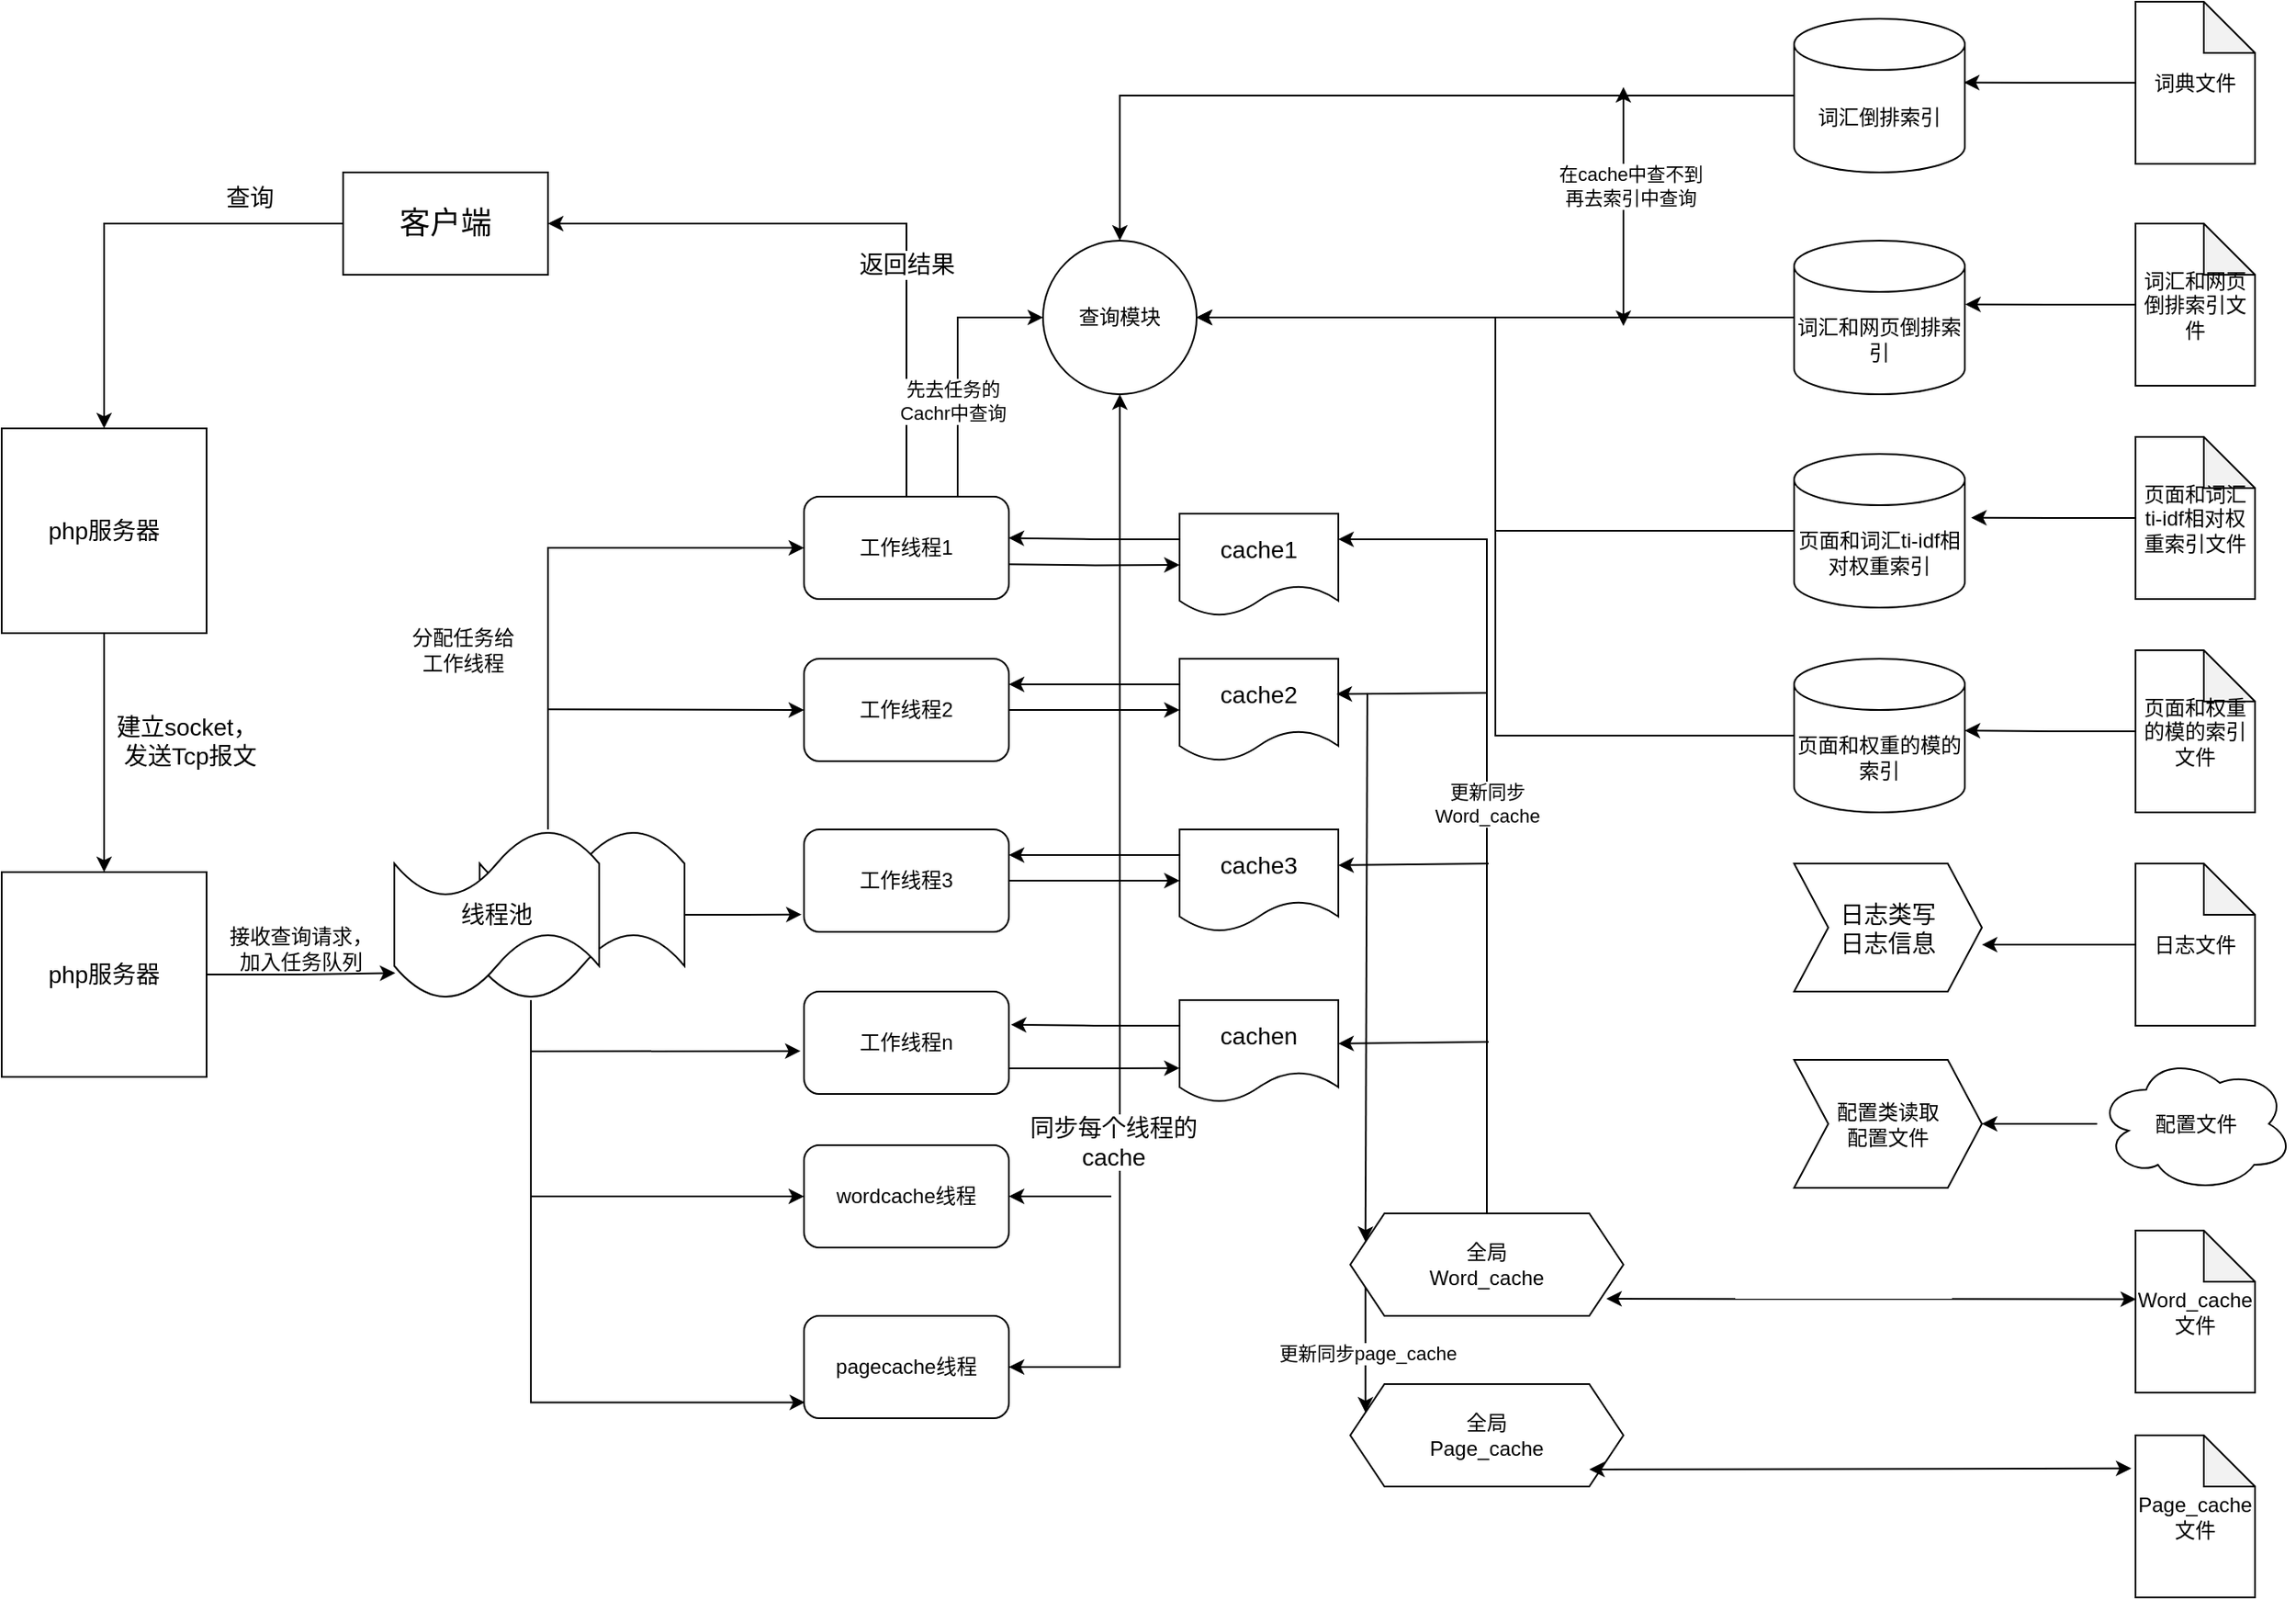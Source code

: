 <mxfile version="21.5.2" type="github">
  <diagram name="第 1 页" id="4qptP76Gj1Wyf4yaXTAh">
    <mxGraphModel dx="2177" dy="1342" grid="1" gridSize="10" guides="1" tooltips="1" connect="1" arrows="1" fold="1" page="1" pageScale="1" pageWidth="827" pageHeight="1169" math="0" shadow="0">
      <root>
        <mxCell id="0" />
        <mxCell id="1" parent="0" />
        <mxCell id="I-9dvNje_bcYElF_B9JH-3" style="edgeStyle=orthogonalEdgeStyle;rounded=0;orthogonalLoop=1;jettySize=auto;html=1;exitX=0;exitY=0.5;exitDx=0;exitDy=0;entryX=0.5;entryY=0;entryDx=0;entryDy=0;" edge="1" parent="1" source="I-9dvNje_bcYElF_B9JH-1" target="I-9dvNje_bcYElF_B9JH-2">
          <mxGeometry relative="1" as="geometry" />
        </mxCell>
        <mxCell id="I-9dvNje_bcYElF_B9JH-1" value="&lt;font style=&quot;font-size: 18px;&quot;&gt;客户端&lt;/font&gt;" style="rounded=0;whiteSpace=wrap;html=1;" vertex="1" parent="1">
          <mxGeometry x="310" y="150" width="120" height="60" as="geometry" />
        </mxCell>
        <mxCell id="I-9dvNje_bcYElF_B9JH-6" style="edgeStyle=orthogonalEdgeStyle;rounded=0;orthogonalLoop=1;jettySize=auto;html=1;exitX=0.5;exitY=1;exitDx=0;exitDy=0;entryX=0.5;entryY=0;entryDx=0;entryDy=0;" edge="1" parent="1" source="I-9dvNje_bcYElF_B9JH-2" target="I-9dvNje_bcYElF_B9JH-5">
          <mxGeometry relative="1" as="geometry" />
        </mxCell>
        <mxCell id="I-9dvNje_bcYElF_B9JH-2" value="&lt;font style=&quot;font-size: 14px;&quot;&gt;php服务器&lt;/font&gt;" style="whiteSpace=wrap;html=1;aspect=fixed;" vertex="1" parent="1">
          <mxGeometry x="110" y="300" width="120" height="120" as="geometry" />
        </mxCell>
        <mxCell id="I-9dvNje_bcYElF_B9JH-4" value="&lt;font style=&quot;font-size: 14px;&quot;&gt;查询&lt;/font&gt;" style="text;html=1;align=center;verticalAlign=middle;resizable=0;points=[];autosize=1;strokeColor=none;fillColor=none;" vertex="1" parent="1">
          <mxGeometry x="230" y="150" width="50" height="30" as="geometry" />
        </mxCell>
        <mxCell id="I-9dvNje_bcYElF_B9JH-11" style="edgeStyle=orthogonalEdgeStyle;rounded=0;orthogonalLoop=1;jettySize=auto;html=1;exitX=1;exitY=0.5;exitDx=0;exitDy=0;entryX=0.005;entryY=0.841;entryDx=0;entryDy=0;entryPerimeter=0;" edge="1" parent="1" source="I-9dvNje_bcYElF_B9JH-5" target="I-9dvNje_bcYElF_B9JH-9">
          <mxGeometry relative="1" as="geometry" />
        </mxCell>
        <mxCell id="I-9dvNje_bcYElF_B9JH-5" value="&lt;font style=&quot;font-size: 14px;&quot;&gt;php服务器&lt;/font&gt;" style="whiteSpace=wrap;html=1;aspect=fixed;" vertex="1" parent="1">
          <mxGeometry x="110" y="560" width="120" height="120" as="geometry" />
        </mxCell>
        <mxCell id="I-9dvNje_bcYElF_B9JH-7" value="&lt;font style=&quot;font-size: 14px;&quot;&gt;建立socket，&amp;nbsp;&lt;br&gt;发送Tcp报文&lt;/font&gt;" style="text;html=1;align=center;verticalAlign=middle;resizable=0;points=[];autosize=1;strokeColor=none;fillColor=none;" vertex="1" parent="1">
          <mxGeometry x="165" y="458" width="110" height="50" as="geometry" />
        </mxCell>
        <mxCell id="I-9dvNje_bcYElF_B9JH-24" style="edgeStyle=orthogonalEdgeStyle;rounded=0;orthogonalLoop=1;jettySize=auto;html=1;exitX=1;exitY=0.5;exitDx=0;exitDy=0;exitPerimeter=0;entryX=-0.012;entryY=0.831;entryDx=0;entryDy=0;entryPerimeter=0;" edge="1" parent="1" source="I-9dvNje_bcYElF_B9JH-8" target="I-9dvNje_bcYElF_B9JH-15">
          <mxGeometry relative="1" as="geometry" />
        </mxCell>
        <mxCell id="I-9dvNje_bcYElF_B9JH-27" style="edgeStyle=orthogonalEdgeStyle;rounded=0;orthogonalLoop=1;jettySize=auto;html=1;exitX=0.25;exitY=1;exitDx=0;exitDy=0;exitPerimeter=0;entryX=0.005;entryY=0.845;entryDx=0;entryDy=0;entryPerimeter=0;" edge="1" parent="1" source="I-9dvNje_bcYElF_B9JH-8" target="I-9dvNje_bcYElF_B9JH-18">
          <mxGeometry relative="1" as="geometry" />
        </mxCell>
        <mxCell id="I-9dvNje_bcYElF_B9JH-8" value="" style="shape=tape;whiteSpace=wrap;html=1;" vertex="1" parent="1">
          <mxGeometry x="390" y="535" width="120" height="100" as="geometry" />
        </mxCell>
        <mxCell id="I-9dvNje_bcYElF_B9JH-19" style="edgeStyle=orthogonalEdgeStyle;rounded=0;orthogonalLoop=1;jettySize=auto;html=1;exitX=0.75;exitY=0;exitDx=0;exitDy=0;exitPerimeter=0;entryX=0;entryY=0.5;entryDx=0;entryDy=0;" edge="1" parent="1" source="I-9dvNje_bcYElF_B9JH-9" target="I-9dvNje_bcYElF_B9JH-13">
          <mxGeometry relative="1" as="geometry">
            <Array as="points">
              <mxPoint x="430" y="370" />
            </Array>
          </mxGeometry>
        </mxCell>
        <mxCell id="I-9dvNje_bcYElF_B9JH-9" value="&lt;font style=&quot;font-size: 14px;&quot;&gt;线程池&lt;/font&gt;" style="shape=tape;whiteSpace=wrap;html=1;" vertex="1" parent="1">
          <mxGeometry x="340" y="535" width="120" height="100" as="geometry" />
        </mxCell>
        <mxCell id="I-9dvNje_bcYElF_B9JH-12" value="接收查询请求，&lt;br&gt;加入任务队列" style="text;html=1;align=center;verticalAlign=middle;resizable=0;points=[];autosize=1;strokeColor=none;fillColor=none;" vertex="1" parent="1">
          <mxGeometry x="230" y="585" width="110" height="40" as="geometry" />
        </mxCell>
        <mxCell id="I-9dvNje_bcYElF_B9JH-30" style="edgeStyle=orthogonalEdgeStyle;rounded=0;orthogonalLoop=1;jettySize=auto;html=1;exitX=0.5;exitY=0;exitDx=0;exitDy=0;entryX=1;entryY=0.5;entryDx=0;entryDy=0;" edge="1" parent="1" source="I-9dvNje_bcYElF_B9JH-13" target="I-9dvNje_bcYElF_B9JH-1">
          <mxGeometry relative="1" as="geometry" />
        </mxCell>
        <mxCell id="I-9dvNje_bcYElF_B9JH-31" value="&lt;font style=&quot;font-size: 14px;&quot;&gt;返回&lt;/font&gt;&lt;font style=&quot;font-size: 14px;&quot;&gt;结果&lt;/font&gt;" style="edgeLabel;html=1;align=center;verticalAlign=middle;resizable=0;points=[];" vertex="1" connectable="0" parent="I-9dvNje_bcYElF_B9JH-30">
          <mxGeometry x="-0.266" relative="1" as="geometry">
            <mxPoint as="offset" />
          </mxGeometry>
        </mxCell>
        <mxCell id="I-9dvNje_bcYElF_B9JH-38" style="edgeStyle=orthogonalEdgeStyle;rounded=0;orthogonalLoop=1;jettySize=auto;html=1;exitX=0.75;exitY=0;exitDx=0;exitDy=0;entryX=0;entryY=0.5;entryDx=0;entryDy=0;" edge="1" parent="1" source="I-9dvNje_bcYElF_B9JH-13" target="I-9dvNje_bcYElF_B9JH-36">
          <mxGeometry relative="1" as="geometry" />
        </mxCell>
        <mxCell id="I-9dvNje_bcYElF_B9JH-39" value="先去任务的&lt;br&gt;Cachr中查询" style="edgeLabel;html=1;align=center;verticalAlign=middle;resizable=0;points=[];" vertex="1" connectable="0" parent="I-9dvNje_bcYElF_B9JH-38">
          <mxGeometry x="-0.272" y="3" relative="1" as="geometry">
            <mxPoint as="offset" />
          </mxGeometry>
        </mxCell>
        <mxCell id="I-9dvNje_bcYElF_B9JH-40" style="edgeStyle=orthogonalEdgeStyle;rounded=0;orthogonalLoop=1;jettySize=auto;html=1;exitX=1;exitY=0.5;exitDx=0;exitDy=0;entryX=0;entryY=0.5;entryDx=0;entryDy=0;" edge="1" parent="1" target="I-9dvNje_bcYElF_B9JH-32">
          <mxGeometry relative="1" as="geometry">
            <mxPoint x="700" y="379.68" as="sourcePoint" />
            <mxPoint x="796.001" y="379.72" as="targetPoint" />
          </mxGeometry>
        </mxCell>
        <mxCell id="I-9dvNje_bcYElF_B9JH-13" value="工作线程1" style="rounded=1;whiteSpace=wrap;html=1;" vertex="1" parent="1">
          <mxGeometry x="580" y="340" width="120" height="60" as="geometry" />
        </mxCell>
        <mxCell id="I-9dvNje_bcYElF_B9JH-42" style="edgeStyle=orthogonalEdgeStyle;rounded=0;orthogonalLoop=1;jettySize=auto;html=1;exitX=1;exitY=0.5;exitDx=0;exitDy=0;entryX=0;entryY=0.5;entryDx=0;entryDy=0;" edge="1" parent="1" source="I-9dvNje_bcYElF_B9JH-14" target="I-9dvNje_bcYElF_B9JH-33">
          <mxGeometry relative="1" as="geometry" />
        </mxCell>
        <mxCell id="I-9dvNje_bcYElF_B9JH-14" value="工作线程2" style="rounded=1;whiteSpace=wrap;html=1;" vertex="1" parent="1">
          <mxGeometry x="580" y="435" width="120" height="60" as="geometry" />
        </mxCell>
        <mxCell id="I-9dvNje_bcYElF_B9JH-44" style="edgeStyle=orthogonalEdgeStyle;rounded=0;orthogonalLoop=1;jettySize=auto;html=1;exitX=1;exitY=0.5;exitDx=0;exitDy=0;entryX=0;entryY=0.5;entryDx=0;entryDy=0;" edge="1" parent="1" source="I-9dvNje_bcYElF_B9JH-15" target="I-9dvNje_bcYElF_B9JH-34">
          <mxGeometry relative="1" as="geometry" />
        </mxCell>
        <mxCell id="I-9dvNje_bcYElF_B9JH-15" value="工作线程3" style="rounded=1;whiteSpace=wrap;html=1;" vertex="1" parent="1">
          <mxGeometry x="580" y="535" width="120" height="60" as="geometry" />
        </mxCell>
        <mxCell id="I-9dvNje_bcYElF_B9JH-58" style="edgeStyle=orthogonalEdgeStyle;rounded=0;orthogonalLoop=1;jettySize=auto;html=1;exitX=1;exitY=0.75;exitDx=0;exitDy=0;entryX=0;entryY=0.664;entryDx=0;entryDy=0;entryPerimeter=0;" edge="1" parent="1" source="I-9dvNje_bcYElF_B9JH-16" target="I-9dvNje_bcYElF_B9JH-35">
          <mxGeometry relative="1" as="geometry" />
        </mxCell>
        <mxCell id="I-9dvNje_bcYElF_B9JH-16" value="工作线程n" style="rounded=1;whiteSpace=wrap;html=1;" vertex="1" parent="1">
          <mxGeometry x="580" y="630" width="120" height="60" as="geometry" />
        </mxCell>
        <mxCell id="I-9dvNje_bcYElF_B9JH-17" value="wordcache线程" style="rounded=1;whiteSpace=wrap;html=1;" vertex="1" parent="1">
          <mxGeometry x="580" y="720" width="120" height="60" as="geometry" />
        </mxCell>
        <mxCell id="I-9dvNje_bcYElF_B9JH-49" style="edgeStyle=orthogonalEdgeStyle;rounded=0;orthogonalLoop=1;jettySize=auto;html=1;exitX=1;exitY=0.5;exitDx=0;exitDy=0;entryX=0.5;entryY=1;entryDx=0;entryDy=0;" edge="1" parent="1" source="I-9dvNje_bcYElF_B9JH-18" target="I-9dvNje_bcYElF_B9JH-36">
          <mxGeometry relative="1" as="geometry" />
        </mxCell>
        <mxCell id="I-9dvNje_bcYElF_B9JH-62" value="&lt;font style=&quot;font-size: 14px;&quot;&gt;同步每个线程的&lt;br&gt;cache&lt;/font&gt;" style="edgeLabel;html=1;align=center;verticalAlign=middle;resizable=0;points=[];" vertex="1" connectable="0" parent="I-9dvNje_bcYElF_B9JH-49">
          <mxGeometry x="-0.38" y="4" relative="1" as="geometry">
            <mxPoint as="offset" />
          </mxGeometry>
        </mxCell>
        <mxCell id="I-9dvNje_bcYElF_B9JH-18" value="pagecache线程" style="rounded=1;whiteSpace=wrap;html=1;" vertex="1" parent="1">
          <mxGeometry x="580" y="820" width="120" height="60" as="geometry" />
        </mxCell>
        <mxCell id="I-9dvNje_bcYElF_B9JH-20" value="分配任务给&lt;br&gt;工作线程" style="text;html=1;align=center;verticalAlign=middle;resizable=0;points=[];autosize=1;strokeColor=none;fillColor=none;" vertex="1" parent="1">
          <mxGeometry x="340" y="410" width="80" height="40" as="geometry" />
        </mxCell>
        <mxCell id="I-9dvNje_bcYElF_B9JH-23" value="" style="endArrow=classic;html=1;rounded=0;entryX=0;entryY=0.5;entryDx=0;entryDy=0;" edge="1" parent="1" target="I-9dvNje_bcYElF_B9JH-14">
          <mxGeometry width="50" height="50" relative="1" as="geometry">
            <mxPoint x="430" y="464.65" as="sourcePoint" />
            <mxPoint x="575.44" y="465.35" as="targetPoint" />
          </mxGeometry>
        </mxCell>
        <mxCell id="I-9dvNje_bcYElF_B9JH-28" value="" style="endArrow=classic;html=1;rounded=0;entryX=0;entryY=0.5;entryDx=0;entryDy=0;" edge="1" parent="1" target="I-9dvNje_bcYElF_B9JH-17">
          <mxGeometry width="50" height="50" relative="1" as="geometry">
            <mxPoint x="420" y="750" as="sourcePoint" />
            <mxPoint x="530" y="730" as="targetPoint" />
          </mxGeometry>
        </mxCell>
        <mxCell id="I-9dvNje_bcYElF_B9JH-29" value="" style="endArrow=classic;html=1;rounded=0;entryX=-0.017;entryY=0.581;entryDx=0;entryDy=0;entryPerimeter=0;" edge="1" parent="1" target="I-9dvNje_bcYElF_B9JH-16">
          <mxGeometry width="50" height="50" relative="1" as="geometry">
            <mxPoint x="420" y="665" as="sourcePoint" />
            <mxPoint x="560" y="655" as="targetPoint" />
          </mxGeometry>
        </mxCell>
        <mxCell id="I-9dvNje_bcYElF_B9JH-41" style="edgeStyle=orthogonalEdgeStyle;rounded=0;orthogonalLoop=1;jettySize=auto;html=1;exitX=0;exitY=0.25;exitDx=0;exitDy=0;entryX=0.999;entryY=0.404;entryDx=0;entryDy=0;entryPerimeter=0;" edge="1" parent="1" source="I-9dvNje_bcYElF_B9JH-32" target="I-9dvNje_bcYElF_B9JH-13">
          <mxGeometry relative="1" as="geometry" />
        </mxCell>
        <mxCell id="I-9dvNje_bcYElF_B9JH-32" value="&lt;font style=&quot;font-size: 14px;&quot;&gt;cache1&lt;/font&gt;" style="shape=document;whiteSpace=wrap;html=1;boundedLbl=1;" vertex="1" parent="1">
          <mxGeometry x="800" y="350" width="93" height="60" as="geometry" />
        </mxCell>
        <mxCell id="I-9dvNje_bcYElF_B9JH-43" style="edgeStyle=orthogonalEdgeStyle;rounded=0;orthogonalLoop=1;jettySize=auto;html=1;exitX=0;exitY=0.25;exitDx=0;exitDy=0;entryX=1;entryY=0.25;entryDx=0;entryDy=0;" edge="1" parent="1" source="I-9dvNje_bcYElF_B9JH-33" target="I-9dvNje_bcYElF_B9JH-14">
          <mxGeometry relative="1" as="geometry" />
        </mxCell>
        <mxCell id="I-9dvNje_bcYElF_B9JH-33" value="&lt;font style=&quot;font-size: 14px;&quot;&gt;cache2&lt;/font&gt;" style="shape=document;whiteSpace=wrap;html=1;boundedLbl=1;" vertex="1" parent="1">
          <mxGeometry x="800" y="435" width="93" height="60" as="geometry" />
        </mxCell>
        <mxCell id="I-9dvNje_bcYElF_B9JH-46" style="edgeStyle=orthogonalEdgeStyle;rounded=0;orthogonalLoop=1;jettySize=auto;html=1;exitX=0;exitY=0.25;exitDx=0;exitDy=0;entryX=1;entryY=0.25;entryDx=0;entryDy=0;" edge="1" parent="1" source="I-9dvNje_bcYElF_B9JH-34" target="I-9dvNje_bcYElF_B9JH-15">
          <mxGeometry relative="1" as="geometry" />
        </mxCell>
        <mxCell id="I-9dvNje_bcYElF_B9JH-34" value="&lt;font style=&quot;font-size: 14px;&quot;&gt;cache3&lt;/font&gt;" style="shape=document;whiteSpace=wrap;html=1;boundedLbl=1;" vertex="1" parent="1">
          <mxGeometry x="800" y="535" width="93" height="60" as="geometry" />
        </mxCell>
        <mxCell id="I-9dvNje_bcYElF_B9JH-48" style="edgeStyle=orthogonalEdgeStyle;rounded=0;orthogonalLoop=1;jettySize=auto;html=1;exitX=0;exitY=0.25;exitDx=0;exitDy=0;entryX=1.01;entryY=0.323;entryDx=0;entryDy=0;entryPerimeter=0;" edge="1" parent="1" source="I-9dvNje_bcYElF_B9JH-35" target="I-9dvNje_bcYElF_B9JH-16">
          <mxGeometry relative="1" as="geometry" />
        </mxCell>
        <mxCell id="I-9dvNje_bcYElF_B9JH-35" value="&lt;font style=&quot;font-size: 14px;&quot;&gt;cachen&lt;/font&gt;" style="shape=document;whiteSpace=wrap;html=1;boundedLbl=1;" vertex="1" parent="1">
          <mxGeometry x="800" y="635" width="93" height="60" as="geometry" />
        </mxCell>
        <mxCell id="I-9dvNje_bcYElF_B9JH-36" value="查询模块" style="ellipse;whiteSpace=wrap;html=1;aspect=fixed;" vertex="1" parent="1">
          <mxGeometry x="720" y="190" width="90" height="90" as="geometry" />
        </mxCell>
        <mxCell id="I-9dvNje_bcYElF_B9JH-59" value="" style="endArrow=classic;html=1;rounded=0;entryX=1;entryY=0.5;entryDx=0;entryDy=0;" edge="1" parent="1" target="I-9dvNje_bcYElF_B9JH-17">
          <mxGeometry width="50" height="50" relative="1" as="geometry">
            <mxPoint x="760" y="750" as="sourcePoint" />
            <mxPoint x="810" y="700" as="targetPoint" />
          </mxGeometry>
        </mxCell>
        <mxCell id="I-9dvNje_bcYElF_B9JH-61" value="" style="endArrow=classic;html=1;rounded=0;entryX=1;entryY=0.5;entryDx=0;entryDy=0;" edge="1" parent="1" target="I-9dvNje_bcYElF_B9JH-18">
          <mxGeometry width="50" height="50" relative="1" as="geometry">
            <mxPoint x="760" y="850" as="sourcePoint" />
            <mxPoint x="810" y="800" as="targetPoint" />
          </mxGeometry>
        </mxCell>
        <mxCell id="I-9dvNje_bcYElF_B9JH-68" style="edgeStyle=orthogonalEdgeStyle;rounded=0;orthogonalLoop=1;jettySize=auto;html=1;exitX=0;exitY=0.5;exitDx=0;exitDy=0;exitPerimeter=0;" edge="1" parent="1" source="I-9dvNje_bcYElF_B9JH-63" target="I-9dvNje_bcYElF_B9JH-36">
          <mxGeometry relative="1" as="geometry" />
        </mxCell>
        <mxCell id="I-9dvNje_bcYElF_B9JH-63" value="词汇倒排索引" style="shape=cylinder3;whiteSpace=wrap;html=1;boundedLbl=1;backgroundOutline=1;size=15;" vertex="1" parent="1">
          <mxGeometry x="1160" y="60" width="100" height="90" as="geometry" />
        </mxCell>
        <mxCell id="I-9dvNje_bcYElF_B9JH-69" style="edgeStyle=orthogonalEdgeStyle;rounded=0;orthogonalLoop=1;jettySize=auto;html=1;exitX=0;exitY=0.5;exitDx=0;exitDy=0;exitPerimeter=0;entryX=1;entryY=0.5;entryDx=0;entryDy=0;" edge="1" parent="1" source="I-9dvNje_bcYElF_B9JH-64" target="I-9dvNje_bcYElF_B9JH-36">
          <mxGeometry relative="1" as="geometry">
            <Array as="points">
              <mxPoint x="920" y="235" />
              <mxPoint x="920" y="235" />
            </Array>
          </mxGeometry>
        </mxCell>
        <mxCell id="I-9dvNje_bcYElF_B9JH-64" value="词汇和网页倒排索引" style="shape=cylinder3;whiteSpace=wrap;html=1;boundedLbl=1;backgroundOutline=1;size=15;" vertex="1" parent="1">
          <mxGeometry x="1160" y="190" width="100" height="90" as="geometry" />
        </mxCell>
        <mxCell id="I-9dvNje_bcYElF_B9JH-72" style="edgeStyle=orthogonalEdgeStyle;rounded=0;orthogonalLoop=1;jettySize=auto;html=1;exitX=0;exitY=0.5;exitDx=0;exitDy=0;exitPerimeter=0;entryX=1;entryY=0.5;entryDx=0;entryDy=0;" edge="1" parent="1" source="I-9dvNje_bcYElF_B9JH-65" target="I-9dvNje_bcYElF_B9JH-36">
          <mxGeometry relative="1" as="geometry" />
        </mxCell>
        <mxCell id="I-9dvNje_bcYElF_B9JH-65" value="页面和词汇ti-idf相对权重索引" style="shape=cylinder3;whiteSpace=wrap;html=1;boundedLbl=1;backgroundOutline=1;size=15;" vertex="1" parent="1">
          <mxGeometry x="1160" y="315" width="100" height="90" as="geometry" />
        </mxCell>
        <mxCell id="I-9dvNje_bcYElF_B9JH-73" style="edgeStyle=orthogonalEdgeStyle;rounded=0;orthogonalLoop=1;jettySize=auto;html=1;exitX=0;exitY=0.5;exitDx=0;exitDy=0;exitPerimeter=0;entryX=1;entryY=0.5;entryDx=0;entryDy=0;" edge="1" parent="1" source="I-9dvNje_bcYElF_B9JH-66" target="I-9dvNje_bcYElF_B9JH-36">
          <mxGeometry relative="1" as="geometry" />
        </mxCell>
        <mxCell id="I-9dvNje_bcYElF_B9JH-66" value="页面和权重的模的索引" style="shape=cylinder3;whiteSpace=wrap;html=1;boundedLbl=1;backgroundOutline=1;size=15;" vertex="1" parent="1">
          <mxGeometry x="1160" y="435" width="100" height="90" as="geometry" />
        </mxCell>
        <mxCell id="I-9dvNje_bcYElF_B9JH-70" value="" style="endArrow=classic;startArrow=classic;html=1;rounded=0;" edge="1" parent="1">
          <mxGeometry width="50" height="50" relative="1" as="geometry">
            <mxPoint x="1060" y="240" as="sourcePoint" />
            <mxPoint x="1060" y="100" as="targetPoint" />
          </mxGeometry>
        </mxCell>
        <mxCell id="I-9dvNje_bcYElF_B9JH-71" value="在cache中查不到&lt;br&gt;再去索引中查询" style="edgeLabel;html=1;align=center;verticalAlign=middle;resizable=0;points=[];" vertex="1" connectable="0" parent="I-9dvNje_bcYElF_B9JH-70">
          <mxGeometry x="0.169" y="-4" relative="1" as="geometry">
            <mxPoint as="offset" />
          </mxGeometry>
        </mxCell>
        <mxCell id="I-9dvNje_bcYElF_B9JH-74" value="&lt;font style=&quot;font-size: 14px;&quot;&gt;日志类写&lt;br&gt;日志信息&lt;/font&gt;" style="shape=step;perimeter=stepPerimeter;whiteSpace=wrap;html=1;fixedSize=1;" vertex="1" parent="1">
          <mxGeometry x="1160" y="555" width="110" height="75" as="geometry" />
        </mxCell>
        <mxCell id="I-9dvNje_bcYElF_B9JH-75" value="配置类读取&lt;br&gt;配置文件" style="shape=step;perimeter=stepPerimeter;whiteSpace=wrap;html=1;fixedSize=1;" vertex="1" parent="1">
          <mxGeometry x="1160" y="670" width="110" height="75" as="geometry" />
        </mxCell>
        <mxCell id="I-9dvNje_bcYElF_B9JH-78" style="edgeStyle=orthogonalEdgeStyle;rounded=0;orthogonalLoop=1;jettySize=auto;html=1;exitX=0.5;exitY=0;exitDx=0;exitDy=0;entryX=1;entryY=0.25;entryDx=0;entryDy=0;" edge="1" parent="1" source="I-9dvNje_bcYElF_B9JH-76" target="I-9dvNje_bcYElF_B9JH-32">
          <mxGeometry relative="1" as="geometry" />
        </mxCell>
        <mxCell id="I-9dvNje_bcYElF_B9JH-82" value="更新同步&lt;br&gt;Word_cache" style="edgeLabel;html=1;align=center;verticalAlign=middle;resizable=0;points=[];" vertex="1" connectable="0" parent="I-9dvNje_bcYElF_B9JH-78">
          <mxGeometry x="-0.004" relative="1" as="geometry">
            <mxPoint as="offset" />
          </mxGeometry>
        </mxCell>
        <mxCell id="I-9dvNje_bcYElF_B9JH-84" style="edgeStyle=orthogonalEdgeStyle;rounded=0;orthogonalLoop=1;jettySize=auto;html=1;exitX=0;exitY=0.25;exitDx=0;exitDy=0;entryX=0;entryY=0.25;entryDx=0;entryDy=0;" edge="1" parent="1" source="I-9dvNje_bcYElF_B9JH-76" target="I-9dvNje_bcYElF_B9JH-77">
          <mxGeometry relative="1" as="geometry" />
        </mxCell>
        <mxCell id="I-9dvNje_bcYElF_B9JH-85" value="更新同步page_cache" style="edgeLabel;html=1;align=center;verticalAlign=middle;resizable=0;points=[];" vertex="1" connectable="0" parent="I-9dvNje_bcYElF_B9JH-84">
          <mxGeometry x="0.297" y="1" relative="1" as="geometry">
            <mxPoint as="offset" />
          </mxGeometry>
        </mxCell>
        <mxCell id="I-9dvNje_bcYElF_B9JH-76" value="全局&lt;br&gt;Word_cache" style="shape=hexagon;perimeter=hexagonPerimeter2;whiteSpace=wrap;html=1;fixedSize=1;" vertex="1" parent="1">
          <mxGeometry x="900" y="760" width="160" height="60" as="geometry" />
        </mxCell>
        <mxCell id="I-9dvNje_bcYElF_B9JH-77" value="全局&lt;br&gt;Page_cache" style="shape=hexagon;perimeter=hexagonPerimeter2;whiteSpace=wrap;html=1;fixedSize=1;" vertex="1" parent="1">
          <mxGeometry x="900" y="860" width="160" height="60" as="geometry" />
        </mxCell>
        <mxCell id="I-9dvNje_bcYElF_B9JH-79" value="" style="endArrow=classic;html=1;rounded=0;entryX=0.989;entryY=0.344;entryDx=0;entryDy=0;entryPerimeter=0;" edge="1" parent="1" target="I-9dvNje_bcYElF_B9JH-33">
          <mxGeometry width="50" height="50" relative="1" as="geometry">
            <mxPoint x="980" y="455" as="sourcePoint" />
            <mxPoint x="1030" y="405" as="targetPoint" />
          </mxGeometry>
        </mxCell>
        <mxCell id="I-9dvNje_bcYElF_B9JH-80" value="" style="endArrow=classic;html=1;rounded=0;entryX=0.989;entryY=0.344;entryDx=0;entryDy=0;entryPerimeter=0;" edge="1" parent="1">
          <mxGeometry width="50" height="50" relative="1" as="geometry">
            <mxPoint x="981" y="555" as="sourcePoint" />
            <mxPoint x="893" y="556" as="targetPoint" />
          </mxGeometry>
        </mxCell>
        <mxCell id="I-9dvNje_bcYElF_B9JH-81" value="" style="endArrow=classic;html=1;rounded=0;entryX=0.989;entryY=0.344;entryDx=0;entryDy=0;entryPerimeter=0;" edge="1" parent="1">
          <mxGeometry width="50" height="50" relative="1" as="geometry">
            <mxPoint x="981" y="659.5" as="sourcePoint" />
            <mxPoint x="893" y="660.5" as="targetPoint" />
          </mxGeometry>
        </mxCell>
        <mxCell id="I-9dvNje_bcYElF_B9JH-83" value="" style="endArrow=classic;html=1;rounded=0;entryX=0;entryY=0.25;entryDx=0;entryDy=0;" edge="1" parent="1" target="I-9dvNje_bcYElF_B9JH-76">
          <mxGeometry width="50" height="50" relative="1" as="geometry">
            <mxPoint x="910" y="455" as="sourcePoint" />
            <mxPoint x="930" y="500" as="targetPoint" />
          </mxGeometry>
        </mxCell>
        <mxCell id="I-9dvNje_bcYElF_B9JH-90" style="edgeStyle=orthogonalEdgeStyle;rounded=0;orthogonalLoop=1;jettySize=auto;html=1;exitX=0;exitY=0.5;exitDx=0;exitDy=0;exitPerimeter=0;entryX=0.995;entryY=0.415;entryDx=0;entryDy=0;entryPerimeter=0;" edge="1" parent="1" source="I-9dvNje_bcYElF_B9JH-86" target="I-9dvNje_bcYElF_B9JH-63">
          <mxGeometry relative="1" as="geometry" />
        </mxCell>
        <mxCell id="I-9dvNje_bcYElF_B9JH-86" value="词典文件" style="shape=note;whiteSpace=wrap;html=1;backgroundOutline=1;darkOpacity=0.05;" vertex="1" parent="1">
          <mxGeometry x="1360" y="50" width="70" height="95" as="geometry" />
        </mxCell>
        <mxCell id="I-9dvNje_bcYElF_B9JH-91" style="edgeStyle=orthogonalEdgeStyle;rounded=0;orthogonalLoop=1;jettySize=auto;html=1;exitX=0;exitY=0.5;exitDx=0;exitDy=0;exitPerimeter=0;entryX=1.003;entryY=0.415;entryDx=0;entryDy=0;entryPerimeter=0;" edge="1" parent="1" source="I-9dvNje_bcYElF_B9JH-87" target="I-9dvNje_bcYElF_B9JH-64">
          <mxGeometry relative="1" as="geometry" />
        </mxCell>
        <mxCell id="I-9dvNje_bcYElF_B9JH-87" value="词汇和网页&lt;br&gt;倒排索引文件" style="shape=note;whiteSpace=wrap;html=1;backgroundOutline=1;darkOpacity=0.05;" vertex="1" parent="1">
          <mxGeometry x="1360" y="180" width="70" height="95" as="geometry" />
        </mxCell>
        <mxCell id="I-9dvNje_bcYElF_B9JH-92" style="edgeStyle=orthogonalEdgeStyle;rounded=0;orthogonalLoop=1;jettySize=auto;html=1;exitX=0;exitY=0.5;exitDx=0;exitDy=0;exitPerimeter=0;entryX=1.037;entryY=0.415;entryDx=0;entryDy=0;entryPerimeter=0;" edge="1" parent="1" source="I-9dvNje_bcYElF_B9JH-88" target="I-9dvNje_bcYElF_B9JH-65">
          <mxGeometry relative="1" as="geometry" />
        </mxCell>
        <mxCell id="I-9dvNje_bcYElF_B9JH-88" value="页面和词汇ti-idf相对权重索引文件" style="shape=note;whiteSpace=wrap;html=1;backgroundOutline=1;darkOpacity=0.05;" vertex="1" parent="1">
          <mxGeometry x="1360" y="305" width="70" height="95" as="geometry" />
        </mxCell>
        <mxCell id="I-9dvNje_bcYElF_B9JH-94" style="edgeStyle=orthogonalEdgeStyle;rounded=0;orthogonalLoop=1;jettySize=auto;html=1;exitX=0;exitY=0.5;exitDx=0;exitDy=0;exitPerimeter=0;" edge="1" parent="1" source="I-9dvNje_bcYElF_B9JH-89">
          <mxGeometry relative="1" as="geometry">
            <mxPoint x="1260" y="477.08" as="targetPoint" />
            <mxPoint x="1350" y="477.58" as="sourcePoint" />
          </mxGeometry>
        </mxCell>
        <mxCell id="I-9dvNje_bcYElF_B9JH-89" value="页面和权重的模的索引文件" style="shape=note;whiteSpace=wrap;html=1;backgroundOutline=1;darkOpacity=0.05;" vertex="1" parent="1">
          <mxGeometry x="1360" y="430" width="70" height="95" as="geometry" />
        </mxCell>
        <mxCell id="I-9dvNje_bcYElF_B9JH-98" style="edgeStyle=orthogonalEdgeStyle;rounded=0;orthogonalLoop=1;jettySize=auto;html=1;entryX=1;entryY=0.5;entryDx=0;entryDy=0;" edge="1" parent="1" source="I-9dvNje_bcYElF_B9JH-95" target="I-9dvNje_bcYElF_B9JH-75">
          <mxGeometry relative="1" as="geometry" />
        </mxCell>
        <mxCell id="I-9dvNje_bcYElF_B9JH-95" value="配置文件" style="ellipse;shape=cloud;whiteSpace=wrap;html=1;" vertex="1" parent="1">
          <mxGeometry x="1337.5" y="667.5" width="115" height="80" as="geometry" />
        </mxCell>
        <mxCell id="I-9dvNje_bcYElF_B9JH-97" style="edgeStyle=orthogonalEdgeStyle;rounded=0;orthogonalLoop=1;jettySize=auto;html=1;exitX=0;exitY=0.5;exitDx=0;exitDy=0;exitPerimeter=0;entryX=1;entryY=0.634;entryDx=0;entryDy=0;entryPerimeter=0;" edge="1" parent="1" source="I-9dvNje_bcYElF_B9JH-96" target="I-9dvNje_bcYElF_B9JH-74">
          <mxGeometry relative="1" as="geometry" />
        </mxCell>
        <mxCell id="I-9dvNje_bcYElF_B9JH-96" value="日志文件" style="shape=note;whiteSpace=wrap;html=1;backgroundOutline=1;darkOpacity=0.05;" vertex="1" parent="1">
          <mxGeometry x="1360" y="555" width="70" height="95" as="geometry" />
        </mxCell>
        <mxCell id="I-9dvNje_bcYElF_B9JH-178" value="Word_cache文件" style="shape=note;whiteSpace=wrap;html=1;backgroundOutline=1;darkOpacity=0.05;" vertex="1" parent="1">
          <mxGeometry x="1360" y="770" width="70" height="95" as="geometry" />
        </mxCell>
        <mxCell id="I-9dvNje_bcYElF_B9JH-179" value="Page_cache文件" style="shape=note;whiteSpace=wrap;html=1;backgroundOutline=1;darkOpacity=0.05;" vertex="1" parent="1">
          <mxGeometry x="1360" y="890" width="70" height="95" as="geometry" />
        </mxCell>
        <mxCell id="I-9dvNje_bcYElF_B9JH-180" value="" style="endArrow=classic;startArrow=classic;html=1;rounded=0;entryX=0.004;entryY=0.424;entryDx=0;entryDy=0;entryPerimeter=0;" edge="1" parent="1" target="I-9dvNje_bcYElF_B9JH-178">
          <mxGeometry width="50" height="50" relative="1" as="geometry">
            <mxPoint x="1050" y="810" as="sourcePoint" />
            <mxPoint x="1100" y="760" as="targetPoint" />
          </mxGeometry>
        </mxCell>
        <mxCell id="I-9dvNje_bcYElF_B9JH-181" value="" style="endArrow=classic;startArrow=classic;html=1;rounded=0;entryX=-0.035;entryY=0.204;entryDx=0;entryDy=0;entryPerimeter=0;" edge="1" parent="1" target="I-9dvNje_bcYElF_B9JH-179">
          <mxGeometry width="50" height="50" relative="1" as="geometry">
            <mxPoint x="1040" y="910" as="sourcePoint" />
            <mxPoint x="1350" y="910" as="targetPoint" />
          </mxGeometry>
        </mxCell>
      </root>
    </mxGraphModel>
  </diagram>
</mxfile>
